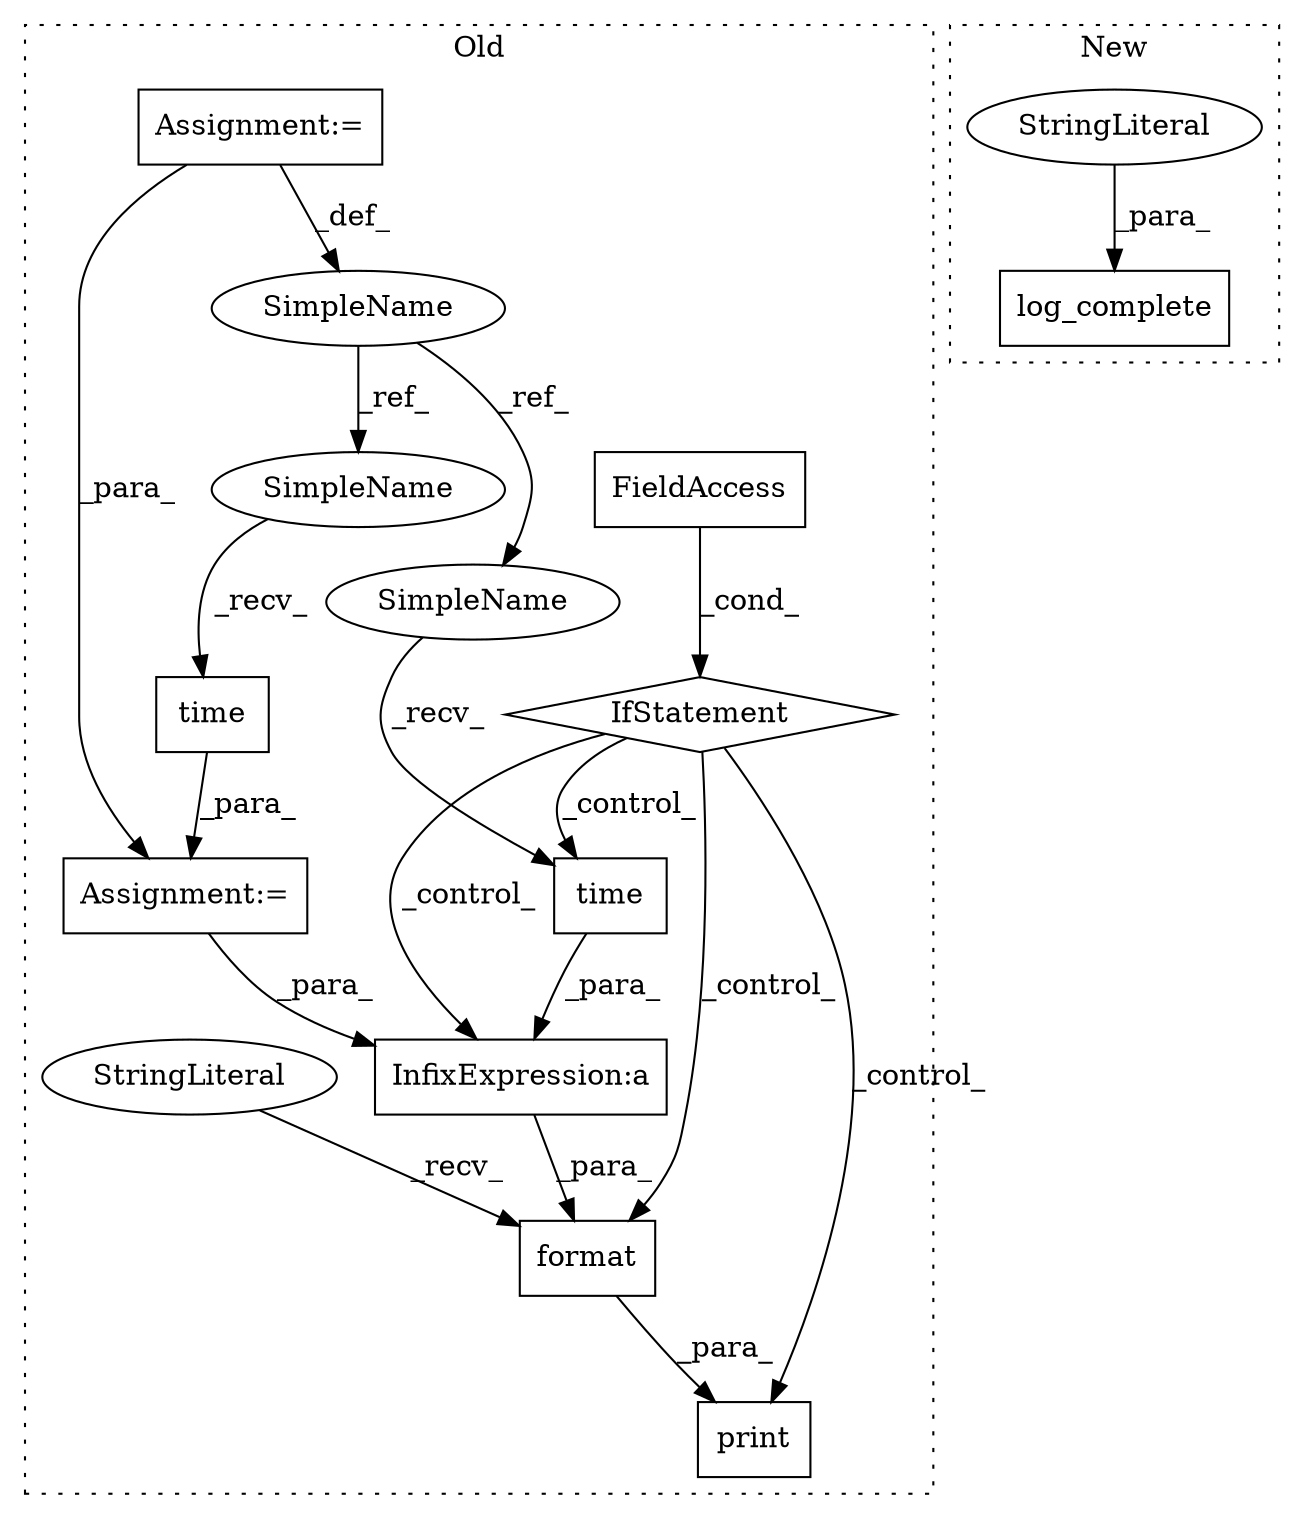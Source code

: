 digraph G {
subgraph cluster0 {
1 [label="time" a="32" s="1571" l="6" shape="box"];
3 [label="InfixExpression:a" a="27" s="1577" l="3" shape="box"];
4 [label="print" a="32" s="1520,1586" l="6,1" shape="box"];
5 [label="FieldAccess" a="22" s="1499" l="7" shape="box"];
6 [label="format" a="32" s="1559,1585" l="7,1" shape="box"];
7 [label="IfStatement" a="25" s="1495,1506" l="4,2" shape="diamond"];
8 [label="StringLiteral" a="45" s="1526" l="32" shape="ellipse"];
10 [label="time" a="32" s="1215" l="6" shape="box"];
11 [label="SimpleName" a="42" s="1027" l="4" shape="ellipse"];
12 [label="Assignment:=" a="7" s="1209" l="1" shape="box"];
13 [label="Assignment:=" a="7" s="1027" l="4" shape="box"];
14 [label="SimpleName" a="42" s="1210" l="4" shape="ellipse"];
15 [label="SimpleName" a="42" s="1566" l="4" shape="ellipse"];
label = "Old";
style="dotted";
}
subgraph cluster1 {
2 [label="log_complete" a="32" s="2716,2741" l="13,1" shape="box"];
9 [label="StringLiteral" a="45" s="2729" l="12" shape="ellipse"];
label = "New";
style="dotted";
}
1 -> 3 [label="_para_"];
3 -> 6 [label="_para_"];
5 -> 7 [label="_cond_"];
6 -> 4 [label="_para_"];
7 -> 6 [label="_control_"];
7 -> 4 [label="_control_"];
7 -> 1 [label="_control_"];
7 -> 3 [label="_control_"];
8 -> 6 [label="_recv_"];
9 -> 2 [label="_para_"];
10 -> 12 [label="_para_"];
11 -> 15 [label="_ref_"];
11 -> 14 [label="_ref_"];
12 -> 3 [label="_para_"];
13 -> 11 [label="_def_"];
13 -> 12 [label="_para_"];
14 -> 10 [label="_recv_"];
15 -> 1 [label="_recv_"];
}
